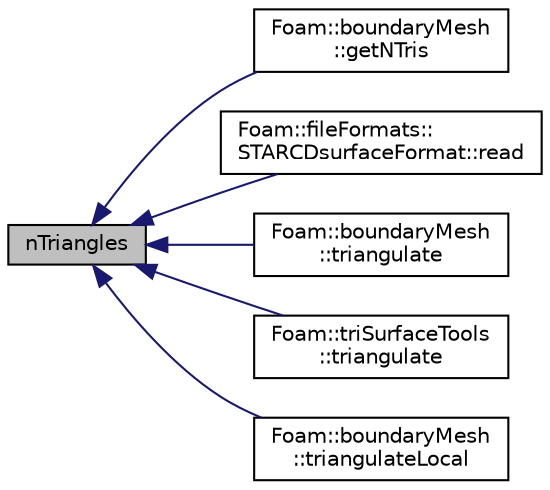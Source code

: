 digraph "nTriangles"
{
  bgcolor="transparent";
  edge [fontname="Helvetica",fontsize="10",labelfontname="Helvetica",labelfontsize="10"];
  node [fontname="Helvetica",fontsize="10",shape=record];
  rankdir="LR";
  Node1 [label="nTriangles",height=0.2,width=0.4,color="black", fillcolor="grey75", style="filled", fontcolor="black"];
  Node1 -> Node2 [dir="back",color="midnightblue",fontsize="10",style="solid",fontname="Helvetica"];
  Node2 [label="Foam::boundaryMesh\l::getNTris",height=0.2,width=0.4,color="black",URL="$a00151.html#ae087c7686ad2d9d058aa786617492c29",tooltip="Simple triangulation of face subset. Returns number of triangles. "];
  Node1 -> Node3 [dir="back",color="midnightblue",fontsize="10",style="solid",fontname="Helvetica"];
  Node3 [label="Foam::fileFormats::\lSTARCDsurfaceFormat::read",height=0.2,width=0.4,color="black",URL="$a02430.html#a464ebd67acbdff0014d4dae69e3ec4be",tooltip="Read from file. "];
  Node1 -> Node4 [dir="back",color="midnightblue",fontsize="10",style="solid",fontname="Helvetica"];
  Node4 [label="Foam::boundaryMesh\l::triangulate",height=0.2,width=0.4,color="black",URL="$a00151.html#a69aee35586dd3103dea7d3c88a8f5ab7",tooltip="Simple triangulation of face subset. TotalNTris is total number. "];
  Node1 -> Node5 [dir="back",color="midnightblue",fontsize="10",style="solid",fontname="Helvetica"];
  Node5 [label="Foam::triSurfaceTools\l::triangulate",height=0.2,width=0.4,color="black",URL="$a02689.html#abc610083203403b6a9406e6d0206150e",tooltip="Simple triangulation of (selected patches of) boundaryMesh. Needs. "];
  Node1 -> Node6 [dir="back",color="midnightblue",fontsize="10",style="solid",fontname="Helvetica"];
  Node6 [label="Foam::boundaryMesh\l::triangulateLocal",height=0.2,width=0.4,color="black",URL="$a00151.html#a225ee022161c9169e8058dece519bbcf",tooltip="Same as triangulate but in local vertex numbering. "];
}
